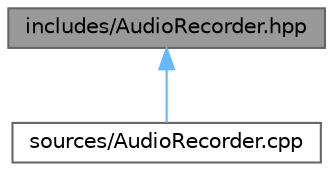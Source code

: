 digraph "includes/AudioRecorder.hpp"
{
 // LATEX_PDF_SIZE
  bgcolor="transparent";
  edge [fontname=Helvetica,fontsize=10,labelfontname=Helvetica,labelfontsize=10];
  node [fontname=Helvetica,fontsize=10,shape=box,height=0.2,width=0.4];
  Node1 [id="Node000001",label="includes/AudioRecorder.hpp",height=0.2,width=0.4,color="gray40", fillcolor="grey60", style="filled", fontcolor="black",tooltip="Declaration of the AudioRecorder class."];
  Node1 -> Node2 [id="edge1_Node000001_Node000002",dir="back",color="steelblue1",style="solid",tooltip=" "];
  Node2 [id="Node000002",label="sources/AudioRecorder.cpp",height=0.2,width=0.4,color="grey40", fillcolor="white", style="filled",URL="$AudioRecorder_8cpp.html",tooltip="Implementation of the AudioRecorder class."];
}
